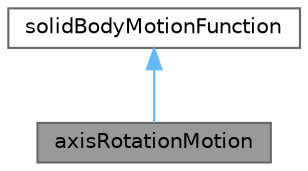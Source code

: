 digraph "axisRotationMotion"
{
 // LATEX_PDF_SIZE
  bgcolor="transparent";
  edge [fontname=Helvetica,fontsize=10,labelfontname=Helvetica,labelfontsize=10];
  node [fontname=Helvetica,fontsize=10,shape=box,height=0.2,width=0.4];
  Node1 [id="Node000001",label="axisRotationMotion",height=0.2,width=0.4,color="gray40", fillcolor="grey60", style="filled", fontcolor="black",tooltip="Constant velocity rotation around CoG. Similar to rotatingMotion but motion specified as rotation vec..."];
  Node2 -> Node1 [id="edge1_Node000001_Node000002",dir="back",color="steelblue1",style="solid",tooltip=" "];
  Node2 [id="Node000002",label="solidBodyMotionFunction",height=0.2,width=0.4,color="gray40", fillcolor="white", style="filled",URL="$classFoam_1_1solidBodyMotionFunction.html",tooltip="Base class for defining solid-body motions."];
}
